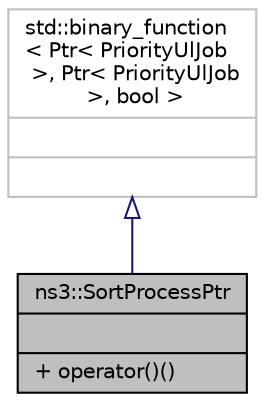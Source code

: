 digraph "ns3::SortProcessPtr"
{
  edge [fontname="Helvetica",fontsize="10",labelfontname="Helvetica",labelfontsize="10"];
  node [fontname="Helvetica",fontsize="10",shape=record];
  Node1 [label="{ns3::SortProcessPtr\n||+ operator()()\l}",height=0.2,width=0.4,color="black", fillcolor="grey75", style="filled", fontcolor="black"];
  Node2 -> Node1 [dir="back",color="midnightblue",fontsize="10",style="solid",arrowtail="onormal"];
  Node2 [label="{std::binary_function\l\< Ptr\< PriorityUlJob\l \>, Ptr\< PriorityUlJob\l \>, bool \>\n||}",height=0.2,width=0.4,color="grey75", fillcolor="white", style="filled"];
}

